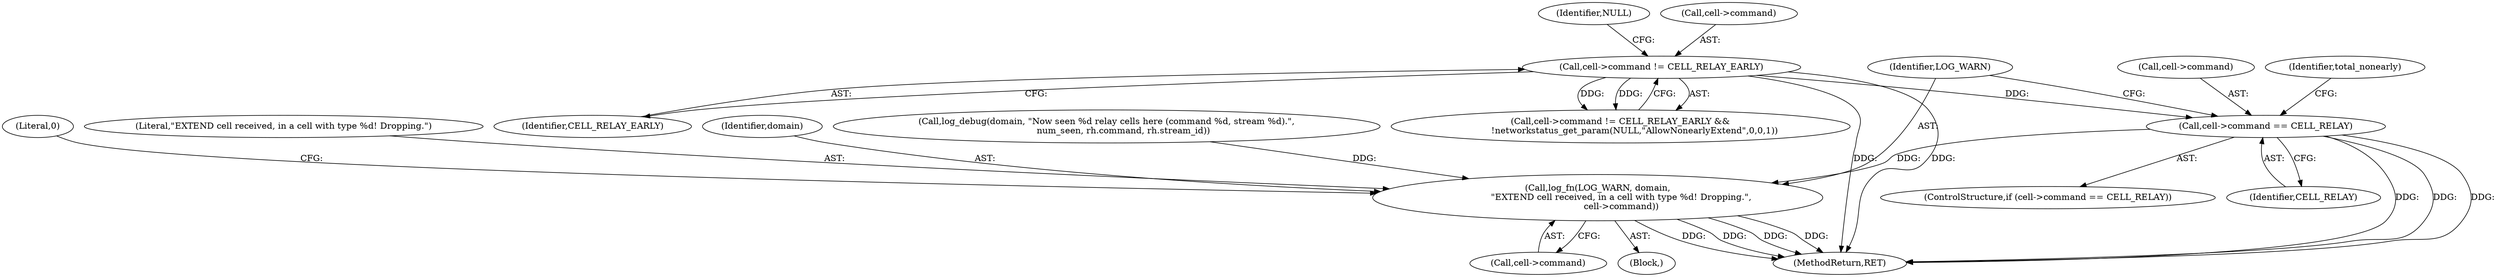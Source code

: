 digraph "0_tor_56a7c5bc15e0447203a491c1ee37de9939ad1dcd@pointer" {
"1000586" [label="(Call,cell->command == CELL_RELAY)"];
"1000566" [label="(Call,cell->command != CELL_RELAY_EARLY)"];
"1000627" [label="(Call,log_fn(LOG_WARN, domain,\n                 \"EXTEND cell received, in a cell with type %d! Dropping.\",\n                 cell->command))"];
"1000593" [label="(Identifier,total_nonearly)"];
"1000629" [label="(Identifier,domain)"];
"1000587" [label="(Call,cell->command)"];
"1000149" [label="(Call,log_debug(domain, \"Now seen %d relay cells here (command %d, stream %d).\",\n            num_seen, rh.command, rh.stream_id))"];
"1000628" [label="(Identifier,LOG_WARN)"];
"1001064" [label="(MethodReturn,RET)"];
"1000565" [label="(Call,cell->command != CELL_RELAY_EARLY &&\n          !networkstatus_get_param(NULL,\"AllowNonearlyExtend\",0,0,1))"];
"1000586" [label="(Call,cell->command == CELL_RELAY)"];
"1000570" [label="(Identifier,CELL_RELAY_EARLY)"];
"1000573" [label="(Identifier,NULL)"];
"1000567" [label="(Call,cell->command)"];
"1000635" [label="(Literal,0)"];
"1000566" [label="(Call,cell->command != CELL_RELAY_EARLY)"];
"1000630" [label="(Literal,\"EXTEND cell received, in a cell with type %d! Dropping.\")"];
"1000627" [label="(Call,log_fn(LOG_WARN, domain,\n                 \"EXTEND cell received, in a cell with type %d! Dropping.\",\n                 cell->command))"];
"1000585" [label="(ControlStructure,if (cell->command == CELL_RELAY))"];
"1000631" [label="(Call,cell->command)"];
"1000590" [label="(Identifier,CELL_RELAY)"];
"1000626" [label="(Block,)"];
"1000586" -> "1000585"  [label="AST: "];
"1000586" -> "1000590"  [label="CFG: "];
"1000587" -> "1000586"  [label="AST: "];
"1000590" -> "1000586"  [label="AST: "];
"1000593" -> "1000586"  [label="CFG: "];
"1000628" -> "1000586"  [label="CFG: "];
"1000586" -> "1001064"  [label="DDG: "];
"1000586" -> "1001064"  [label="DDG: "];
"1000586" -> "1001064"  [label="DDG: "];
"1000566" -> "1000586"  [label="DDG: "];
"1000586" -> "1000627"  [label="DDG: "];
"1000566" -> "1000565"  [label="AST: "];
"1000566" -> "1000570"  [label="CFG: "];
"1000567" -> "1000566"  [label="AST: "];
"1000570" -> "1000566"  [label="AST: "];
"1000573" -> "1000566"  [label="CFG: "];
"1000565" -> "1000566"  [label="CFG: "];
"1000566" -> "1001064"  [label="DDG: "];
"1000566" -> "1001064"  [label="DDG: "];
"1000566" -> "1000565"  [label="DDG: "];
"1000566" -> "1000565"  [label="DDG: "];
"1000627" -> "1000626"  [label="AST: "];
"1000627" -> "1000631"  [label="CFG: "];
"1000628" -> "1000627"  [label="AST: "];
"1000629" -> "1000627"  [label="AST: "];
"1000630" -> "1000627"  [label="AST: "];
"1000631" -> "1000627"  [label="AST: "];
"1000635" -> "1000627"  [label="CFG: "];
"1000627" -> "1001064"  [label="DDG: "];
"1000627" -> "1001064"  [label="DDG: "];
"1000627" -> "1001064"  [label="DDG: "];
"1000627" -> "1001064"  [label="DDG: "];
"1000149" -> "1000627"  [label="DDG: "];
}
